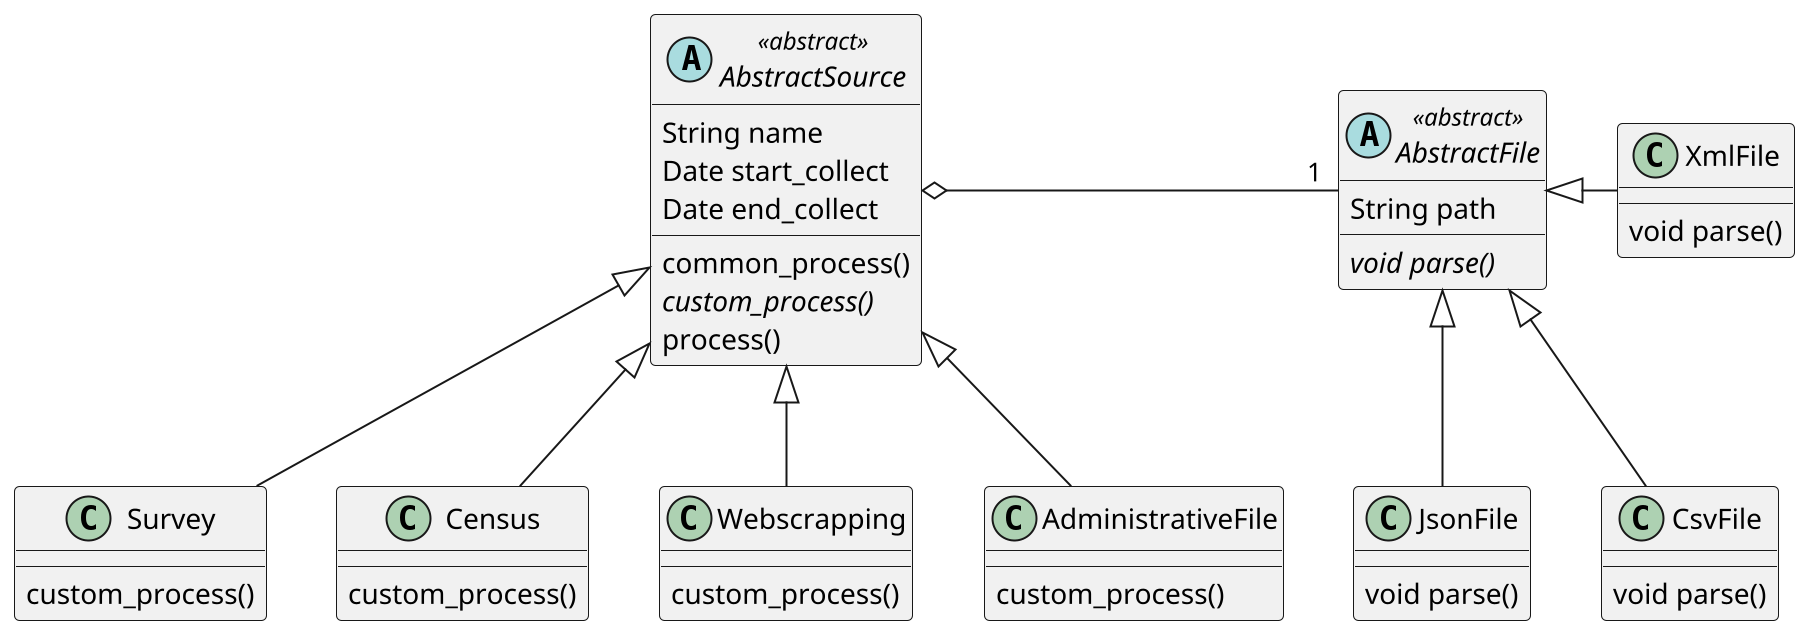 @startuml
scale 2
abstract class AbstractSource << abstract >> {
    String name
    Date start_collect
    Date end_collect

    common_process()
    {abstract} custom_process()
    process()

}

class Survey {
    custom_process()
}

class Census {
    custom_process()
}

class Webscrapping {
    custom_process()
}

class AdministrativeFile {
    custom_process()
}


abstract class AbstractFile << abstract >> {
    String path
    {abstract} void parse()
}

class JsonFile {
    void parse()
}

class CsvFile {
    void parse()
}

class XmlFile {
    void parse()
}



AbstractSource <|-- Survey
AbstractSource <|-- Census
AbstractSource <|-- Webscrapping
AbstractSource <|-- AdministrativeFile

AbstractFile <|--JsonFile
AbstractFile <|--CsvFile
AbstractFile <|-right-XmlFile

AbstractSource o-right-"1" AbstractFile

@enduml